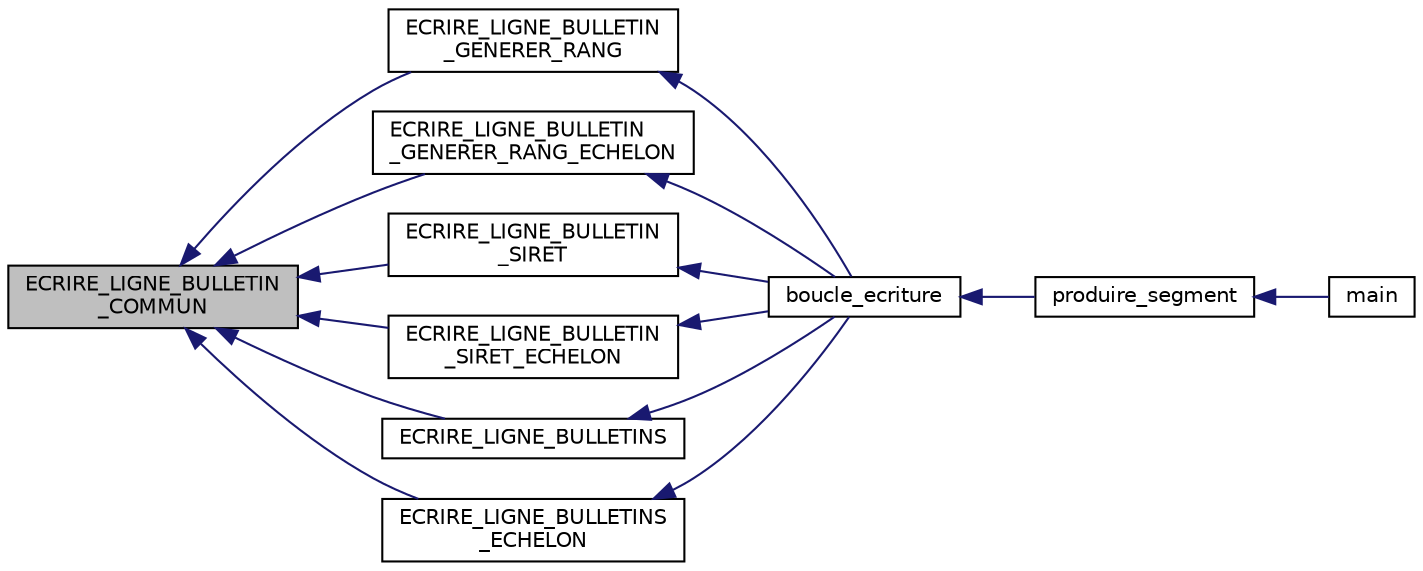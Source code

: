 digraph "ECRIRE_LIGNE_BULLETIN_COMMUN"
{
 // INTERACTIVE_SVG=YES
  edge [fontname="Helvetica",fontsize="10",labelfontname="Helvetica",labelfontsize="10"];
  node [fontname="Helvetica",fontsize="10",shape=record];
  rankdir="LR";
  Node26 [label="ECRIRE_LIGNE_BULLETIN\l_COMMUN",height=0.2,width=0.4,color="black", fillcolor="grey75", style="filled", fontcolor="black"];
  Node26 -> Node27 [dir="back",color="midnightblue",fontsize="10",style="solid",fontname="Helvetica"];
  Node27 [label="ECRIRE_LIGNE_BULLETIN\l_GENERER_RANG",height=0.2,width=0.4,color="black", fillcolor="white", style="filled",URL="$table_8cpp.html#ac961030aff2e8f0da8ff2788c16e2272",tooltip="Ecrit une ligne de bulletin de paye pour un agent donné dans le fichier CSV Bulletins.paie et, en outre, génère le rang de la ligne dans le fichier Ajoute les colonnes Annee et Mois en début de fichier  Ajoute optionnellement les colonnes Budget, Employeur, Siret et Etablissement Ajoute les colonnes Categorie et NIR en fin de fichier  . "];
  Node27 -> Node28 [dir="back",color="midnightblue",fontsize="10",style="solid",fontname="Helvetica"];
  Node28 [label="boucle_ecriture",height=0.2,width=0.4,color="black", fillcolor="white", style="filled",URL="$table_8cpp.html#a666a48e623a324e4c739c91c1ea9adf7",tooltip="Lance l&#39;écriture des fichiers Bulletins.paie.csv et Table....csv pour un segment des données de paye..."];
  Node28 -> Node29 [dir="back",color="midnightblue",fontsize="10",style="solid",fontname="Helvetica"];
  Node29 [label="produire_segment",height=0.2,width=0.4,color="black", fillcolor="white", style="filled",URL="$lhx_2main_8cpp.html#abb1f1ad236423a832fd1efa1e9deeafa",tooltip="Pour un segment donné (sous-ensemble de bases de paye XML), redécoupe le segment en partie égales ou ..."];
  Node29 -> Node30 [dir="back",color="midnightblue",fontsize="10",style="solid",fontname="Helvetica"];
  Node30 [label="main",height=0.2,width=0.4,color="black", fillcolor="white", style="filled",URL="$lhx_2main_8cpp.html#a3c04138a5bfe5d72780bb7e82a18e627"];
  Node26 -> Node31 [dir="back",color="midnightblue",fontsize="10",style="solid",fontname="Helvetica"];
  Node31 [label="ECRIRE_LIGNE_BULLETIN\l_GENERER_RANG_ECHELON",height=0.2,width=0.4,color="black", fillcolor="white", style="filled",URL="$table_8cpp.html#ac99b105f075700364aa7b14d11ceab7b",tooltip="Ecrit une ligne de bulletin de paye pour un agent donné dans le fichier CSV Bulletins.paie et, en outre, génère le rang de la ligne dans le fichier Ajoute les colonnes Annee et Mois en début de fichier  Ajoute optionnellement les colonnes Budget, Employeur, Siret et Etablissement Ajoute les colonnes Echelon, Categorie et NIR en fin de fichier  . "];
  Node31 -> Node28 [dir="back",color="midnightblue",fontsize="10",style="solid",fontname="Helvetica"];
  Node26 -> Node32 [dir="back",color="midnightblue",fontsize="10",style="solid",fontname="Helvetica"];
  Node32 [label="ECRIRE_LIGNE_BULLETIN\l_SIRET",height=0.2,width=0.4,color="black", fillcolor="white", style="filled",URL="$table_8cpp.html#a96061df9a94d349009a11fa399bbec5c",tooltip="Ecrit une ligne de bulletin de paye pour un agent donné dans le fichier CSV Bulletins.paie  Ajoute les colonnes Annee et Mois en début de fichier  Ajoute les colonnes Budget, Employeur, Siret et Etablissement Ajoute les colonnes Categorie et NIR en fin de fichier  . "];
  Node32 -> Node28 [dir="back",color="midnightblue",fontsize="10",style="solid",fontname="Helvetica"];
  Node26 -> Node33 [dir="back",color="midnightblue",fontsize="10",style="solid",fontname="Helvetica"];
  Node33 [label="ECRIRE_LIGNE_BULLETIN\l_SIRET_ECHELON",height=0.2,width=0.4,color="black", fillcolor="white", style="filled",URL="$table_8cpp.html#ae5fac93ecc2de57ead73a4529b95d917",tooltip="Ecrit une ligne de bulletin de paye pour un agent donné dans le fichier CSV Bulletins.paie  Ajoute les colonnes Annee et Mois en début de fichier  Ajoute les colonnes Budget, Employeur, Siret et Etablissement Ajoute les colonnes Echelon, Categorie et NIR en fin de fichier  . "];
  Node33 -> Node28 [dir="back",color="midnightblue",fontsize="10",style="solid",fontname="Helvetica"];
  Node26 -> Node34 [dir="back",color="midnightblue",fontsize="10",style="solid",fontname="Helvetica"];
  Node34 [label="ECRIRE_LIGNE_BULLETINS",height=0.2,width=0.4,color="black", fillcolor="white", style="filled",URL="$table_8cpp.html#a916e1e5b2942bd8d0c96914172abefc2",tooltip="Ecrit une ligne de bulletin de paye pour un agent donné dans le fichier CSV Bulletins.paie  Ajoute les colonnes Annee et Mois en début de fichier  Ajoute les colonnes Categorie et NIR en fin de fichier  . "];
  Node34 -> Node28 [dir="back",color="midnightblue",fontsize="10",style="solid",fontname="Helvetica"];
  Node26 -> Node35 [dir="back",color="midnightblue",fontsize="10",style="solid",fontname="Helvetica"];
  Node35 [label="ECRIRE_LIGNE_BULLETINS\l_ECHELON",height=0.2,width=0.4,color="black", fillcolor="white", style="filled",URL="$table_8cpp.html#a81cadaba9e542262f469cce0176edab7",tooltip="Ecrit une ligne de bulletin de paye pour un agent donné dans le fichier CSV Bulletins.paie  Ajoute les colonnes Annee et Mois en début de fichier  Ajoute les colonnes Echelon, Categorie et NIR en fin de fichier  . "];
  Node35 -> Node28 [dir="back",color="midnightblue",fontsize="10",style="solid",fontname="Helvetica"];
}
